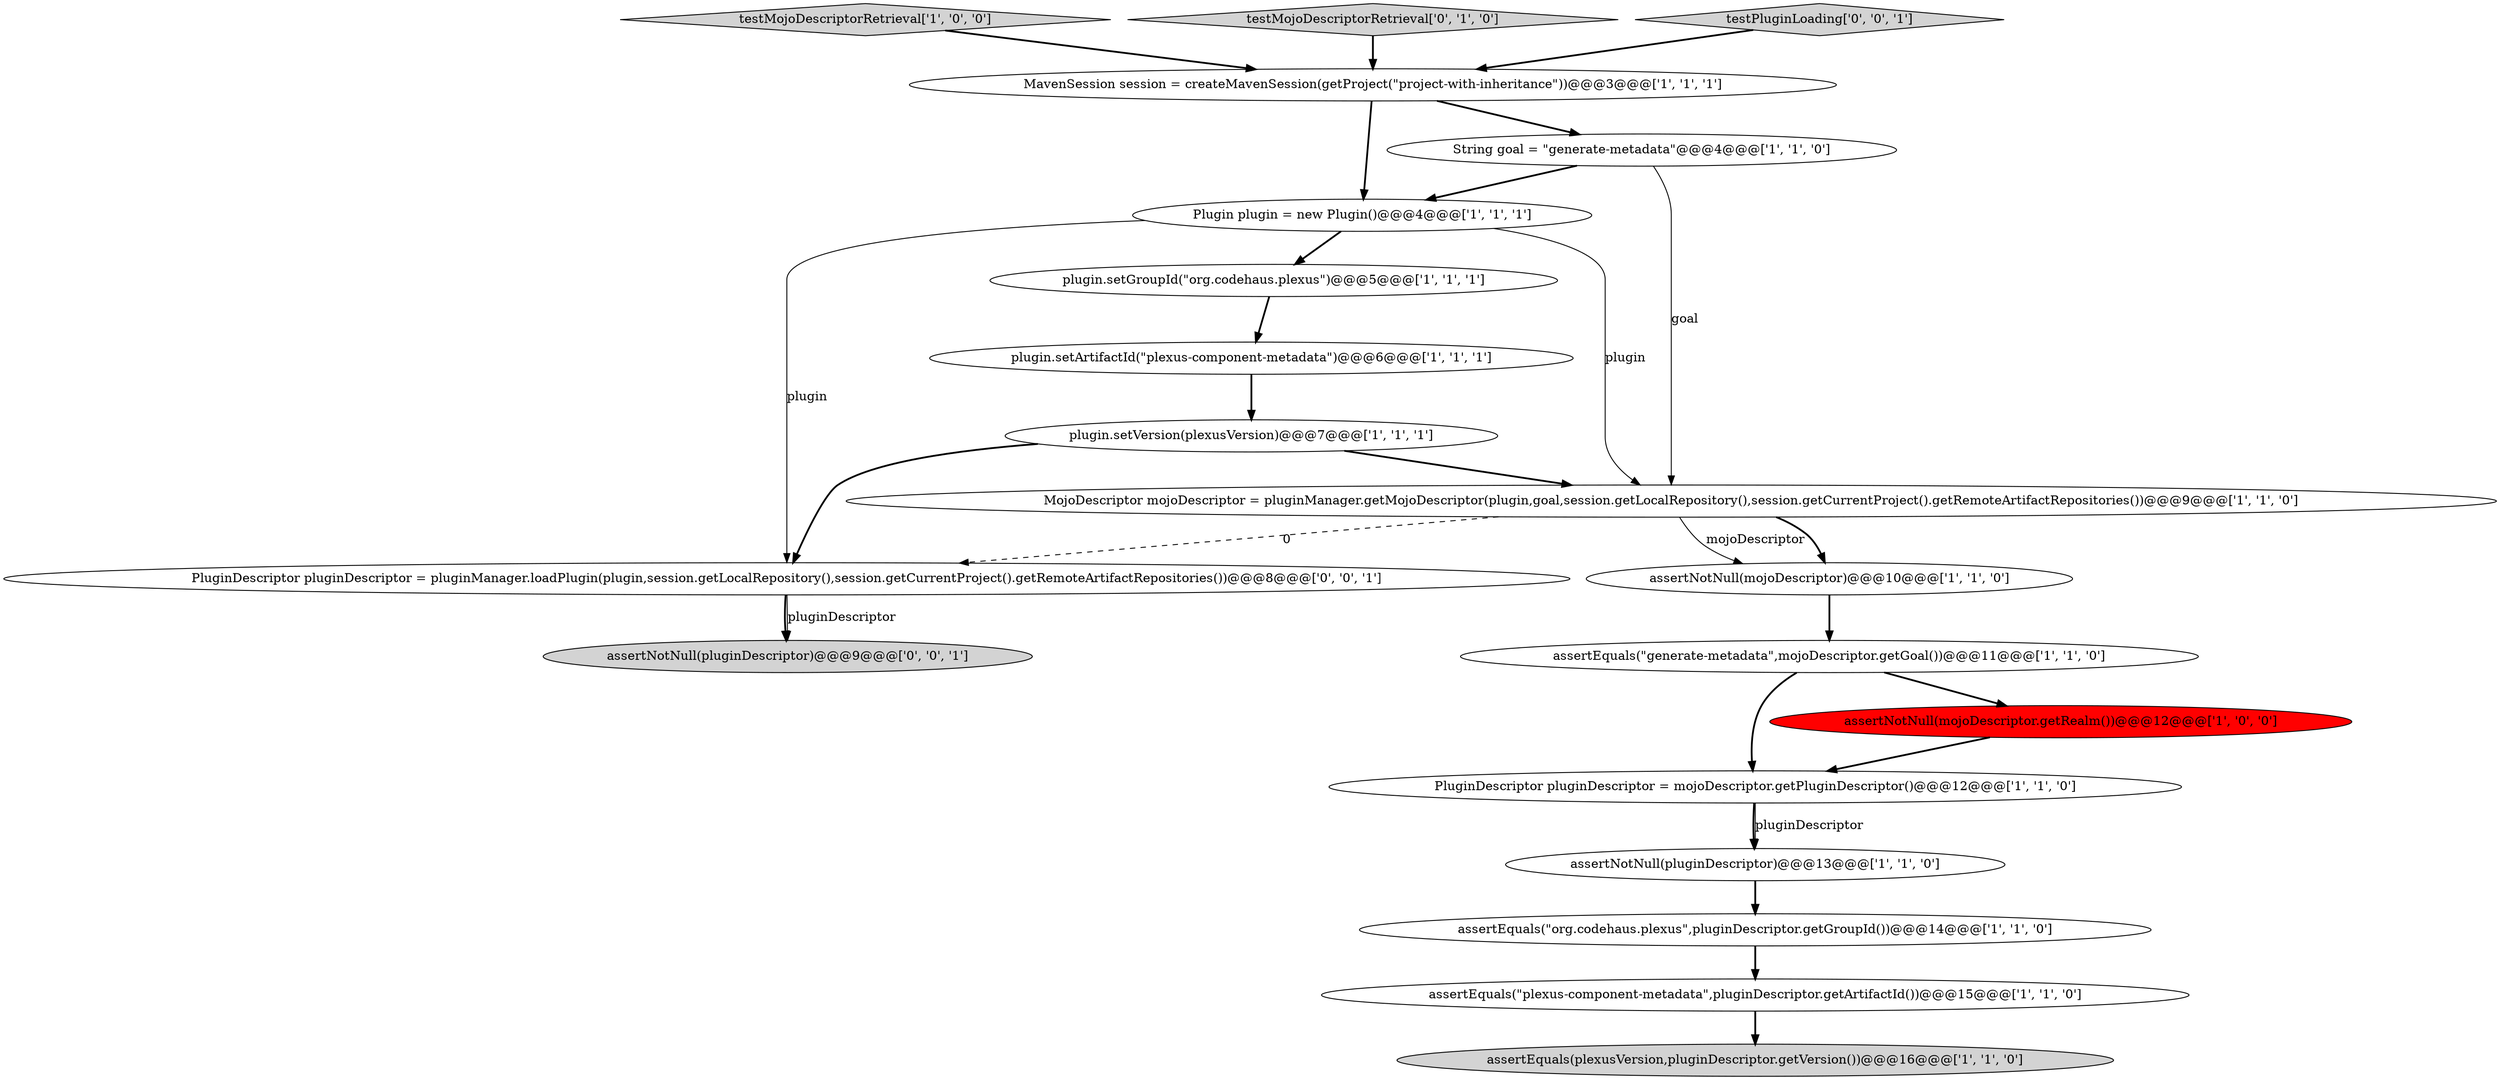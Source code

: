 digraph {
6 [style = filled, label = "assertEquals(\"plexus-component-metadata\",pluginDescriptor.getArtifactId())@@@15@@@['1', '1', '0']", fillcolor = white, shape = ellipse image = "AAA0AAABBB1BBB"];
8 [style = filled, label = "assertEquals(\"generate-metadata\",mojoDescriptor.getGoal())@@@11@@@['1', '1', '0']", fillcolor = white, shape = ellipse image = "AAA0AAABBB1BBB"];
10 [style = filled, label = "plugin.setVersion(plexusVersion)@@@7@@@['1', '1', '1']", fillcolor = white, shape = ellipse image = "AAA0AAABBB1BBB"];
17 [style = filled, label = "PluginDescriptor pluginDescriptor = pluginManager.loadPlugin(plugin,session.getLocalRepository(),session.getCurrentProject().getRemoteArtifactRepositories())@@@8@@@['0', '0', '1']", fillcolor = white, shape = ellipse image = "AAA0AAABBB3BBB"];
7 [style = filled, label = "MavenSession session = createMavenSession(getProject(\"project-with-inheritance\"))@@@3@@@['1', '1', '1']", fillcolor = white, shape = ellipse image = "AAA0AAABBB1BBB"];
11 [style = filled, label = "assertNotNull(pluginDescriptor)@@@13@@@['1', '1', '0']", fillcolor = white, shape = ellipse image = "AAA0AAABBB1BBB"];
0 [style = filled, label = "plugin.setArtifactId(\"plexus-component-metadata\")@@@6@@@['1', '1', '1']", fillcolor = white, shape = ellipse image = "AAA0AAABBB1BBB"];
1 [style = filled, label = "testMojoDescriptorRetrieval['1', '0', '0']", fillcolor = lightgray, shape = diamond image = "AAA0AAABBB1BBB"];
14 [style = filled, label = "assertEquals(plexusVersion,pluginDescriptor.getVersion())@@@16@@@['1', '1', '0']", fillcolor = lightgray, shape = ellipse image = "AAA0AAABBB1BBB"];
4 [style = filled, label = "PluginDescriptor pluginDescriptor = mojoDescriptor.getPluginDescriptor()@@@12@@@['1', '1', '0']", fillcolor = white, shape = ellipse image = "AAA0AAABBB1BBB"];
15 [style = filled, label = "assertEquals(\"org.codehaus.plexus\",pluginDescriptor.getGroupId())@@@14@@@['1', '1', '0']", fillcolor = white, shape = ellipse image = "AAA0AAABBB1BBB"];
2 [style = filled, label = "Plugin plugin = new Plugin()@@@4@@@['1', '1', '1']", fillcolor = white, shape = ellipse image = "AAA0AAABBB1BBB"];
16 [style = filled, label = "testMojoDescriptorRetrieval['0', '1', '0']", fillcolor = lightgray, shape = diamond image = "AAA0AAABBB2BBB"];
18 [style = filled, label = "testPluginLoading['0', '0', '1']", fillcolor = lightgray, shape = diamond image = "AAA0AAABBB3BBB"];
19 [style = filled, label = "assertNotNull(pluginDescriptor)@@@9@@@['0', '0', '1']", fillcolor = lightgray, shape = ellipse image = "AAA0AAABBB3BBB"];
13 [style = filled, label = "plugin.setGroupId(\"org.codehaus.plexus\")@@@5@@@['1', '1', '1']", fillcolor = white, shape = ellipse image = "AAA0AAABBB1BBB"];
12 [style = filled, label = "assertNotNull(mojoDescriptor)@@@10@@@['1', '1', '0']", fillcolor = white, shape = ellipse image = "AAA0AAABBB1BBB"];
9 [style = filled, label = "assertNotNull(mojoDescriptor.getRealm())@@@12@@@['1', '0', '0']", fillcolor = red, shape = ellipse image = "AAA1AAABBB1BBB"];
3 [style = filled, label = "String goal = \"generate-metadata\"@@@4@@@['1', '1', '0']", fillcolor = white, shape = ellipse image = "AAA0AAABBB1BBB"];
5 [style = filled, label = "MojoDescriptor mojoDescriptor = pluginManager.getMojoDescriptor(plugin,goal,session.getLocalRepository(),session.getCurrentProject().getRemoteArtifactRepositories())@@@9@@@['1', '1', '0']", fillcolor = white, shape = ellipse image = "AAA0AAABBB1BBB"];
2->5 [style = solid, label="plugin"];
5->12 [style = solid, label="mojoDescriptor"];
9->4 [style = bold, label=""];
16->7 [style = bold, label=""];
15->6 [style = bold, label=""];
10->17 [style = bold, label=""];
1->7 [style = bold, label=""];
17->19 [style = bold, label=""];
7->3 [style = bold, label=""];
11->15 [style = bold, label=""];
2->13 [style = bold, label=""];
6->14 [style = bold, label=""];
3->5 [style = solid, label="goal"];
0->10 [style = bold, label=""];
10->5 [style = bold, label=""];
5->17 [style = dashed, label="0"];
3->2 [style = bold, label=""];
2->17 [style = solid, label="plugin"];
5->12 [style = bold, label=""];
12->8 [style = bold, label=""];
7->2 [style = bold, label=""];
8->9 [style = bold, label=""];
8->4 [style = bold, label=""];
17->19 [style = solid, label="pluginDescriptor"];
18->7 [style = bold, label=""];
4->11 [style = bold, label=""];
13->0 [style = bold, label=""];
4->11 [style = solid, label="pluginDescriptor"];
}
